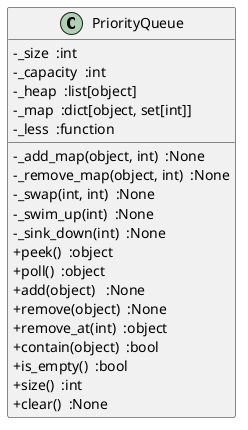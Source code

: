 @startuml

skinparam ClassAttributeIconSize 0
class PriorityQueue {
    -_size  :int
    -_capacity  :int
    -_heap  :list[object]
    -_map  :dict[object, set[int]]
    -_less  :function
    -_add_map(object, int)  :None
    -_remove_map(object, int)  :None
    -_swap(int, int)  :None
    -_swim_up(int)  :None
    -_sink_down(int)  :None
    +peek()  :object
    +poll()  :object
    +add(object)   :None
    +remove(object)  :None
    +remove_at(int)  :object
    +contain(object)  :bool
    +is_empty()  :bool
    +size()  :int
    +clear()  :None
}

@enduml